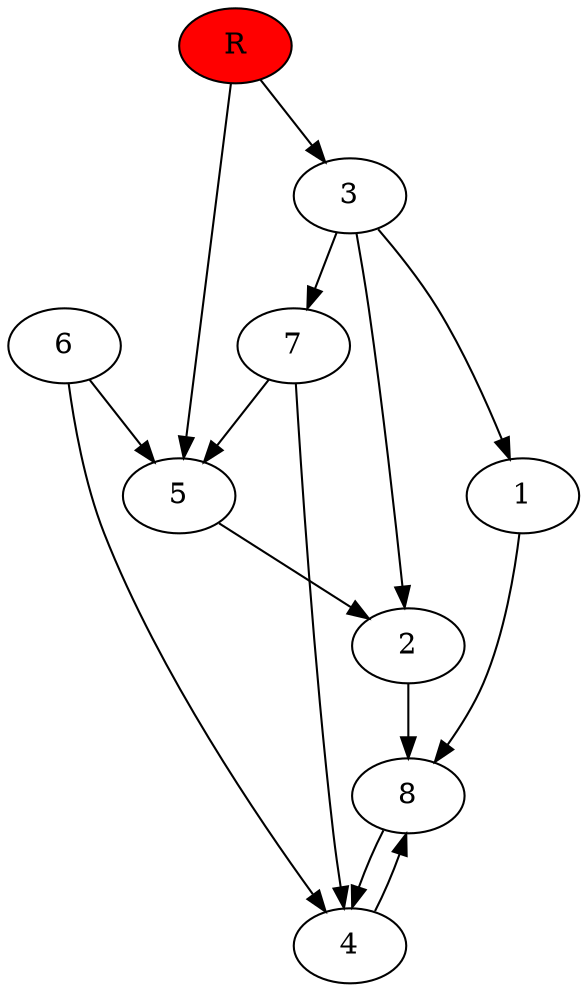 digraph prb3672 {
	1
	2
	3
	4
	5
	6
	7
	8
	R [fillcolor="#ff0000" style=filled]
	1 -> 8
	2 -> 8
	3 -> 1
	3 -> 2
	3 -> 7
	4 -> 8
	5 -> 2
	6 -> 4
	6 -> 5
	7 -> 4
	7 -> 5
	8 -> 4
	R -> 3
	R -> 5
}
